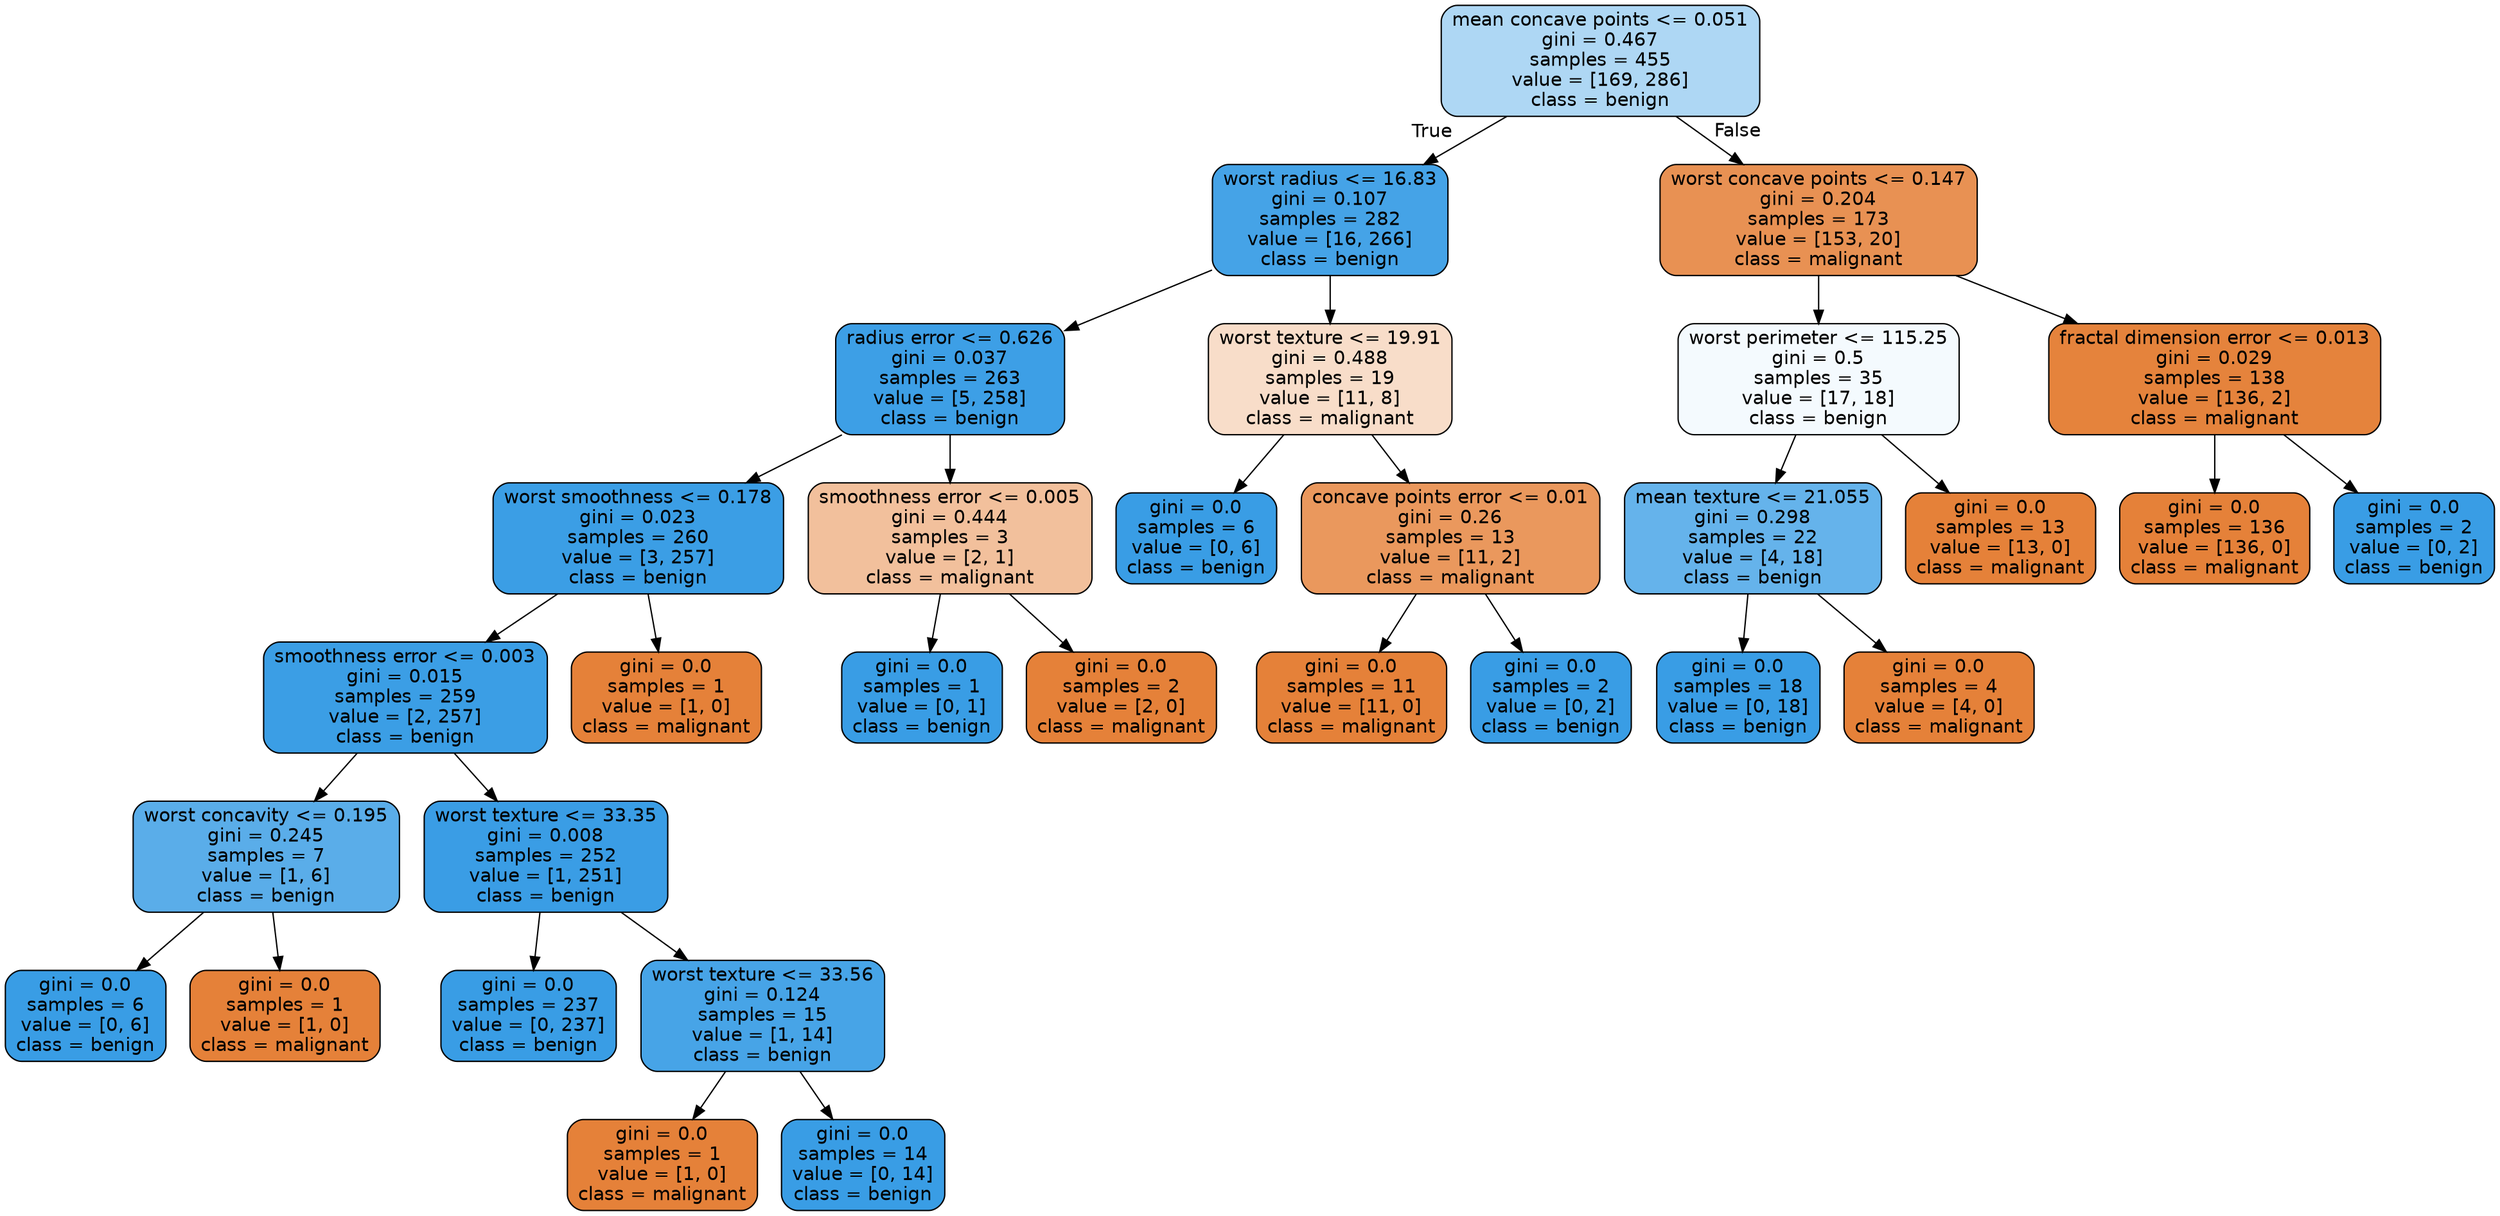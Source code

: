 digraph Tree {
node [shape=box, style="filled, rounded", color="black", fontname=helvetica] ;
edge [fontname=helvetica] ;
0 [label="mean concave points <= 0.051\ngini = 0.467\nsamples = 455\nvalue = [169, 286]\nclass = benign", fillcolor="#aed7f4"] ;
1 [label="worst radius <= 16.83\ngini = 0.107\nsamples = 282\nvalue = [16, 266]\nclass = benign", fillcolor="#45a3e7"] ;
0 -> 1 [labeldistance=2.5, labelangle=45, headlabel="True"] ;
2 [label="radius error <= 0.626\ngini = 0.037\nsamples = 263\nvalue = [5, 258]\nclass = benign", fillcolor="#3d9fe6"] ;
1 -> 2 ;
3 [label="worst smoothness <= 0.178\ngini = 0.023\nsamples = 260\nvalue = [3, 257]\nclass = benign", fillcolor="#3b9ee5"] ;
2 -> 3 ;
4 [label="smoothness error <= 0.003\ngini = 0.015\nsamples = 259\nvalue = [2, 257]\nclass = benign", fillcolor="#3b9ee5"] ;
3 -> 4 ;
5 [label="worst concavity <= 0.195\ngini = 0.245\nsamples = 7\nvalue = [1, 6]\nclass = benign", fillcolor="#5aade9"] ;
4 -> 5 ;
6 [label="gini = 0.0\nsamples = 6\nvalue = [0, 6]\nclass = benign", fillcolor="#399de5"] ;
5 -> 6 ;
7 [label="gini = 0.0\nsamples = 1\nvalue = [1, 0]\nclass = malignant", fillcolor="#e58139"] ;
5 -> 7 ;
8 [label="worst texture <= 33.35\ngini = 0.008\nsamples = 252\nvalue = [1, 251]\nclass = benign", fillcolor="#3a9de5"] ;
4 -> 8 ;
9 [label="gini = 0.0\nsamples = 237\nvalue = [0, 237]\nclass = benign", fillcolor="#399de5"] ;
8 -> 9 ;
10 [label="worst texture <= 33.56\ngini = 0.124\nsamples = 15\nvalue = [1, 14]\nclass = benign", fillcolor="#47a4e7"] ;
8 -> 10 ;
11 [label="gini = 0.0\nsamples = 1\nvalue = [1, 0]\nclass = malignant", fillcolor="#e58139"] ;
10 -> 11 ;
12 [label="gini = 0.0\nsamples = 14\nvalue = [0, 14]\nclass = benign", fillcolor="#399de5"] ;
10 -> 12 ;
13 [label="gini = 0.0\nsamples = 1\nvalue = [1, 0]\nclass = malignant", fillcolor="#e58139"] ;
3 -> 13 ;
14 [label="smoothness error <= 0.005\ngini = 0.444\nsamples = 3\nvalue = [2, 1]\nclass = malignant", fillcolor="#f2c09c"] ;
2 -> 14 ;
15 [label="gini = 0.0\nsamples = 1\nvalue = [0, 1]\nclass = benign", fillcolor="#399de5"] ;
14 -> 15 ;
16 [label="gini = 0.0\nsamples = 2\nvalue = [2, 0]\nclass = malignant", fillcolor="#e58139"] ;
14 -> 16 ;
17 [label="worst texture <= 19.91\ngini = 0.488\nsamples = 19\nvalue = [11, 8]\nclass = malignant", fillcolor="#f8ddc9"] ;
1 -> 17 ;
18 [label="gini = 0.0\nsamples = 6\nvalue = [0, 6]\nclass = benign", fillcolor="#399de5"] ;
17 -> 18 ;
19 [label="concave points error <= 0.01\ngini = 0.26\nsamples = 13\nvalue = [11, 2]\nclass = malignant", fillcolor="#ea985d"] ;
17 -> 19 ;
20 [label="gini = 0.0\nsamples = 11\nvalue = [11, 0]\nclass = malignant", fillcolor="#e58139"] ;
19 -> 20 ;
21 [label="gini = 0.0\nsamples = 2\nvalue = [0, 2]\nclass = benign", fillcolor="#399de5"] ;
19 -> 21 ;
22 [label="worst concave points <= 0.147\ngini = 0.204\nsamples = 173\nvalue = [153, 20]\nclass = malignant", fillcolor="#e89153"] ;
0 -> 22 [labeldistance=2.5, labelangle=-45, headlabel="False"] ;
23 [label="worst perimeter <= 115.25\ngini = 0.5\nsamples = 35\nvalue = [17, 18]\nclass = benign", fillcolor="#f4fafe"] ;
22 -> 23 ;
24 [label="mean texture <= 21.055\ngini = 0.298\nsamples = 22\nvalue = [4, 18]\nclass = benign", fillcolor="#65b3eb"] ;
23 -> 24 ;
25 [label="gini = 0.0\nsamples = 18\nvalue = [0, 18]\nclass = benign", fillcolor="#399de5"] ;
24 -> 25 ;
26 [label="gini = 0.0\nsamples = 4\nvalue = [4, 0]\nclass = malignant", fillcolor="#e58139"] ;
24 -> 26 ;
27 [label="gini = 0.0\nsamples = 13\nvalue = [13, 0]\nclass = malignant", fillcolor="#e58139"] ;
23 -> 27 ;
28 [label="fractal dimension error <= 0.013\ngini = 0.029\nsamples = 138\nvalue = [136, 2]\nclass = malignant", fillcolor="#e5833c"] ;
22 -> 28 ;
29 [label="gini = 0.0\nsamples = 136\nvalue = [136, 0]\nclass = malignant", fillcolor="#e58139"] ;
28 -> 29 ;
30 [label="gini = 0.0\nsamples = 2\nvalue = [0, 2]\nclass = benign", fillcolor="#399de5"] ;
28 -> 30 ;
}